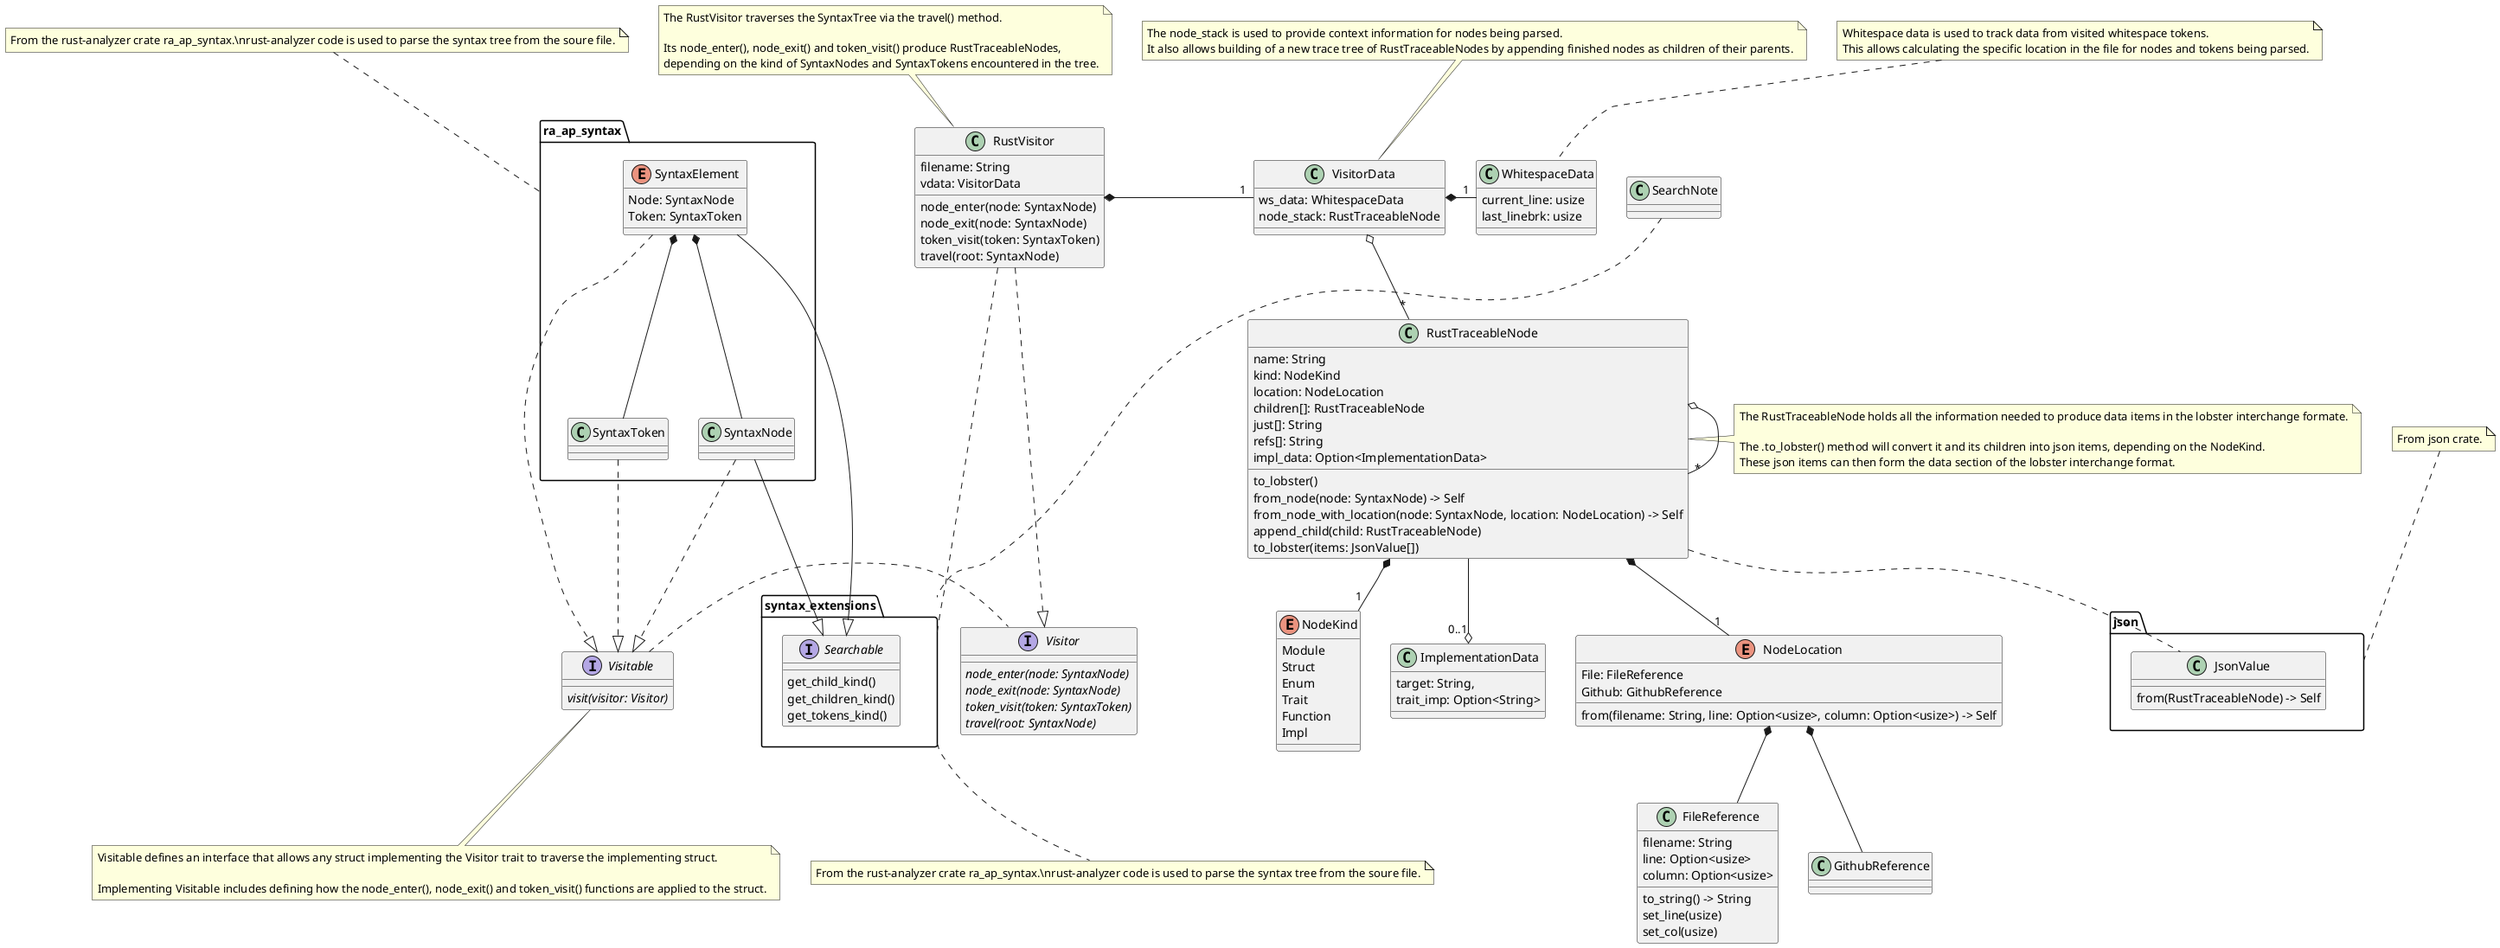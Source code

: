@startuml lobster-rust-classes
package ra_ap_syntax {
    enum SyntaxElement {
        Node: SyntaxNode
        Token: SyntaxToken
    }

    class SyntaxNode {}
    class SyntaxToken {}
}

note top of ra_ap_syntax
From the rust-analyzer crate ra_ap_syntax.\nrust-analyzer code is used to parse the syntax tree from the soure file.
end note

SyntaxElement *-- SyntaxNode
SyntaxElement *-- SyntaxToken

interface Visitable {
    {abstract} visit(visitor: Visitor)
}

note bottom of Visitable
Visitable defines an interface that allows any struct implementing the Visitor trait to traverse the implementing struct.

Implementing Visitable includes defining how the node_enter(), node_exit() and token_visit() functions are applied to the struct.
end note

SyntaxElement ..|> Visitable
SyntaxNode ..|> Visitable
SyntaxToken ..|> Visitable

package syntax_extensions {
    interface Searchable {
        get_child_kind()
        get_children_kind()
        get_tokens_kind()
    }
}

note bottom of syntax_extensions
From the rust-analyzer crate ra_ap_syntax.\nrust-analyzer code is used to parse the syntax tree from the soure file.
end note

SearchNote ... syntax_extensions
RustVisitor ... syntax_extensions

SyntaxElement --|> Searchable
SyntaxNode --|> Searchable

interface Visitor {
    {abstract} node_enter(node: SyntaxNode)
    {abstract} node_exit(node: SyntaxNode)
    {abstract} token_visit(token: SyntaxToken)
    {abstract} travel(root: SyntaxNode)
}

Visitable .right. Visitor

class RustVisitor {
    filename: String
    vdata: VisitorData
    node_enter(node: SyntaxNode)
    node_exit(node: SyntaxNode)
    token_visit(token: SyntaxToken)
    travel(root: SyntaxNode)
}

note top of RustVisitor
The RustVisitor traverses the SyntaxTree via the travel() method.

Its node_enter(), node_exit() and token_visit() produce RustTraceableNodes,
depending on the kind of SyntaxNodes and SyntaxTokens encountered in the tree.
end note

RustVisitor ..|> Visitor

class VisitorData {
    ws_data: WhitespaceData
    node_stack: RustTraceableNode
}

note top of VisitorData
The node_stack is used to provide context information for nodes being parsed.
It also allows building of a new trace tree of RustTraceableNodes by appending finished nodes as children of their parents.
end note

RustVisitor *- "1" VisitorData

class WhitespaceData {
    current_line: usize
    last_linebrk: usize
}

note top of WhitespaceData
Whitespace data is used to track data from visited whitespace tokens.
This allows calculating the specific location in the file for nodes and tokens being parsed.
end note

VisitorData *- "1" WhitespaceData
VisitorData o-- "*" RustTraceableNode

enum NodeKind {
    Module
    Struct
    Enum
    Trait
    Function
    Impl
}

class RustTraceableNode {
    name: String
    kind: NodeKind
    location: NodeLocation
    children[]: RustTraceableNode
    just[]: String
    refs[]: String
    impl_data: Option<ImplementationData>

    to_lobster()
    from_node(node: SyntaxNode) -> Self
    from_node_with_location(node: SyntaxNode, location: NodeLocation) -> Self
    append_child(child: RustTraceableNode)
    to_lobster(items: JsonValue[])
}

note right of RustTraceableNode
The RustTraceableNode holds all the information needed to produce data items in the lobster interchange formate.

The .to_lobster() method will convert it and its children into json items, depending on the NodeKind.
These json items can then form the data section of the lobster interchange format.
end note

RustTraceableNode o-- "*" RustTraceableNode

class ImplementationData {
    target: String,
    trait_imp: Option<String>
}

RustTraceableNode --o "0..1" ImplementationData

enum NodeLocation {
    File: FileReference
    Github: GithubReference

    from(filename: String, line: Option<usize>, column: Option<usize>) -> Self
}

class FileReference {
    filename: String
    line: Option<usize>
    column: Option<usize>
    to_string() -> String
    set_line(usize)
    set_col(usize)
}

class GithubReference{}

NodeLocation *-- FileReference
NodeLocation *-- GithubReference

RustTraceableNode *-- "1" NodeKind
RustTraceableNode *-- "1" NodeLocation

package json {
    class JsonValue {
        from(RustTraceableNode) -> Self
    }
}

RustTraceableNode .. JsonValue

note "From json crate." as JsonNote

JsonNote .. json

@enduml